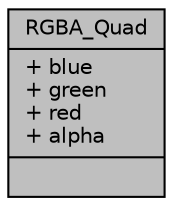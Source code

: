 digraph "RGBA_Quad"
{
 // LATEX_PDF_SIZE
  edge [fontname="Helvetica",fontsize="10",labelfontname="Helvetica",labelfontsize="10"];
  node [fontname="Helvetica",fontsize="10",shape=record];
  Node1 [label="{RGBA_Quad\n|+ blue\l+ green\l+ red\l+ alpha\l|}",height=0.2,width=0.4,color="black", fillcolor="grey75", style="filled", fontcolor="black",tooltip=" "];
}
